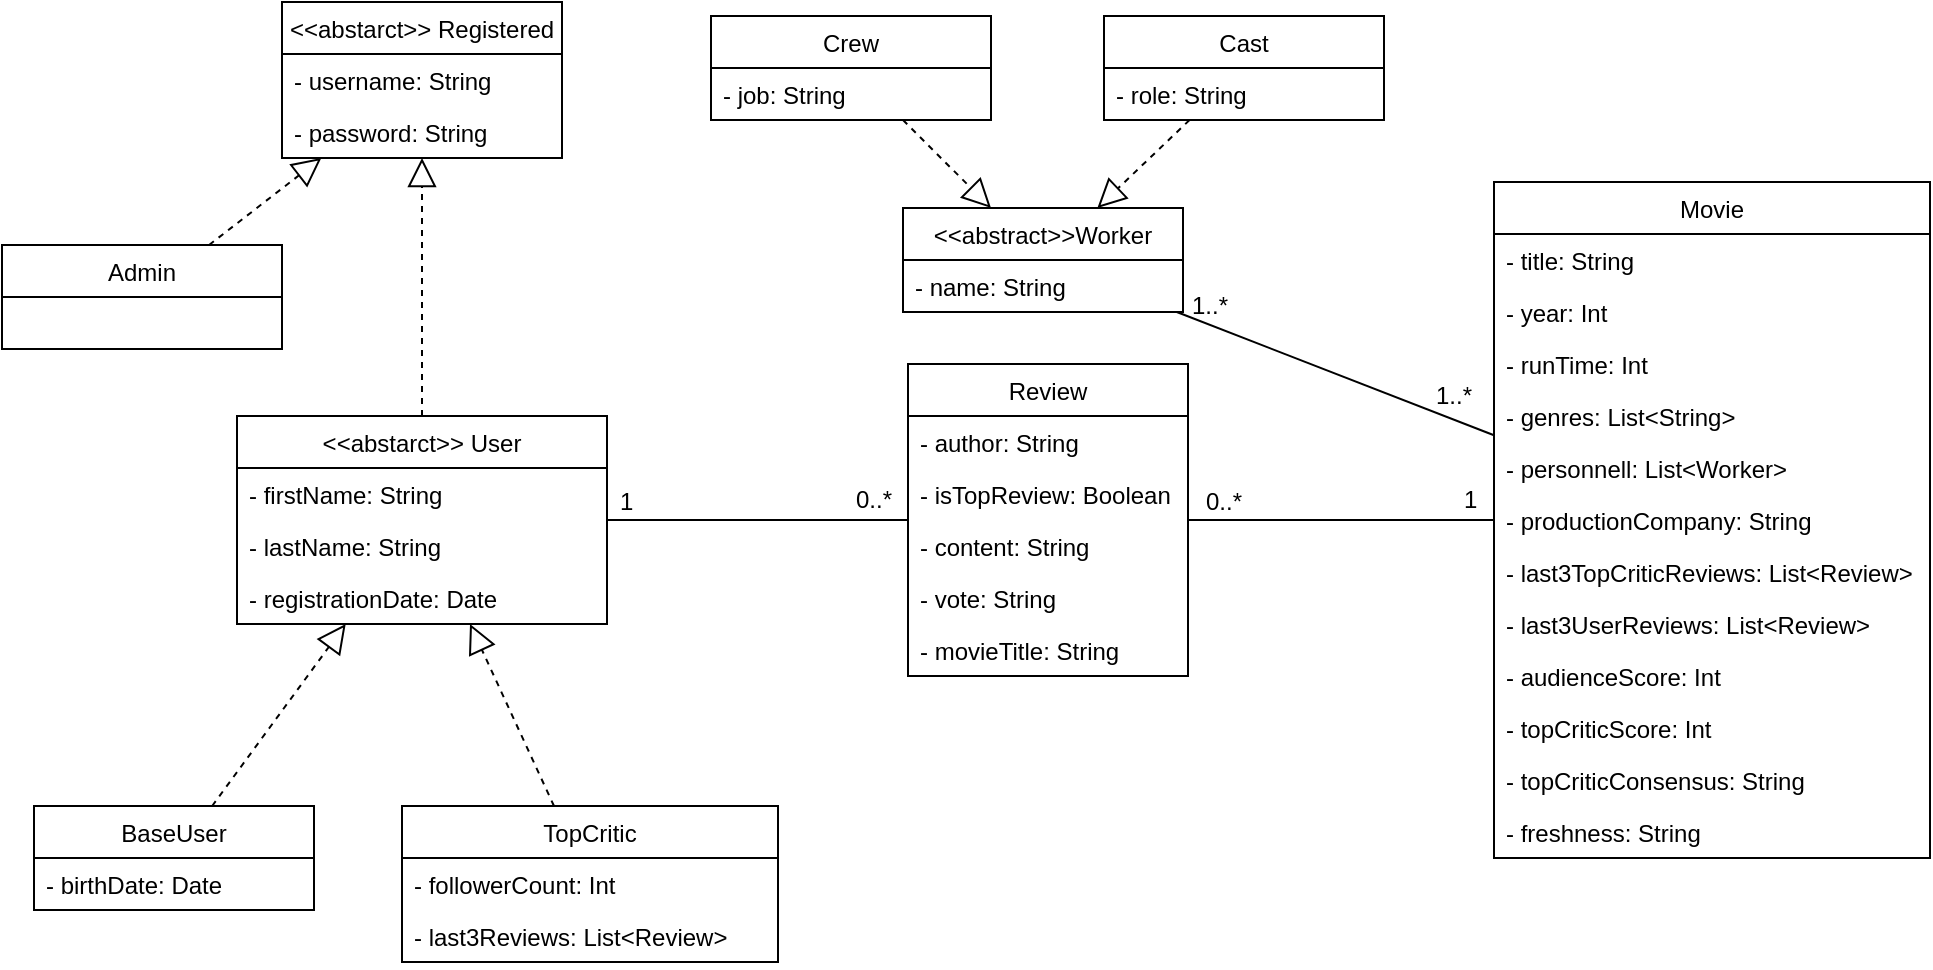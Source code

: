 <mxfile version="20.2.3" type="device"><diagram id="yHL_Qfg9oR6NgDnkEY8L" name="Pagina-1"><mxGraphModel dx="1221" dy="754" grid="0" gridSize="10" guides="1" tooltips="1" connect="1" arrows="1" fold="1" page="1" pageScale="1" pageWidth="1169" pageHeight="827" math="0" shadow="0"><root><mxCell id="0"/><mxCell id="1" parent="0"/><mxCell id="jIxoqmBoYQ7-ECyy3qYm-38" style="edgeStyle=none;rounded=0;orthogonalLoop=1;jettySize=auto;html=1;exitX=1;exitY=0.5;exitDx=0;exitDy=0;entryX=0;entryY=0.5;entryDx=0;entryDy=0;startArrow=none;startFill=0;endArrow=none;endFill=0;" parent="1" edge="1"><mxGeometry relative="1" as="geometry"><mxPoint x="760.0" y="835" as="sourcePoint"/></mxGeometry></mxCell><mxCell id="jIxoqmBoYQ7-ECyy3qYm-43" style="edgeStyle=none;rounded=0;orthogonalLoop=1;jettySize=auto;html=1;exitX=1;exitY=0.5;exitDx=0;exitDy=0;startArrow=none;startFill=0;endArrow=none;endFill=0;entryX=0;entryY=0.5;entryDx=0;entryDy=0;" parent="1" edge="1"><mxGeometry relative="1" as="geometry"><mxPoint x="625" y="965" as="targetPoint"/></mxGeometry></mxCell><mxCell id="P9W6DKQnQrp1OrO4kWXR-3" value="&lt;&lt;abstarct&gt;&gt; Registered" style="swimlane;fontStyle=0;childLayout=stackLayout;horizontal=1;startSize=26;fillColor=none;horizontalStack=0;resizeParent=1;resizeParentMax=0;resizeLast=0;collapsible=1;marginBottom=0;" parent="1" vertex="1"><mxGeometry x="194" y="340" width="140" height="78" as="geometry"/></mxCell><mxCell id="P9W6DKQnQrp1OrO4kWXR-4" value="- username: String" style="text;strokeColor=none;fillColor=none;align=left;verticalAlign=top;spacingLeft=4;spacingRight=4;overflow=hidden;rotatable=0;points=[[0,0.5],[1,0.5]];portConstraint=eastwest;" parent="P9W6DKQnQrp1OrO4kWXR-3" vertex="1"><mxGeometry y="26" width="140" height="26" as="geometry"/></mxCell><mxCell id="P9W6DKQnQrp1OrO4kWXR-5" value="- password: String" style="text;strokeColor=none;fillColor=none;align=left;verticalAlign=top;spacingLeft=4;spacingRight=4;overflow=hidden;rotatable=0;points=[[0,0.5],[1,0.5]];portConstraint=eastwest;" parent="P9W6DKQnQrp1OrO4kWXR-3" vertex="1"><mxGeometry y="52" width="140" height="26" as="geometry"/></mxCell><mxCell id="P9W6DKQnQrp1OrO4kWXR-7" value="Admin" style="swimlane;fontStyle=0;childLayout=stackLayout;horizontal=1;startSize=26;fillColor=none;horizontalStack=0;resizeParent=1;resizeParentMax=0;resizeLast=0;collapsible=1;marginBottom=0;" parent="1" vertex="1"><mxGeometry x="54" y="461.5" width="140" height="52" as="geometry"/></mxCell><mxCell id="P9W6DKQnQrp1OrO4kWXR-10" value="" style="endArrow=block;dashed=1;endFill=0;endSize=12;html=1;" parent="1" source="P9W6DKQnQrp1OrO4kWXR-7" target="P9W6DKQnQrp1OrO4kWXR-3" edge="1"><mxGeometry width="160" relative="1" as="geometry"><mxPoint x="291" y="392" as="sourcePoint"/><mxPoint x="451" y="392" as="targetPoint"/></mxGeometry></mxCell><mxCell id="P9W6DKQnQrp1OrO4kWXR-11" value="&lt;&lt;abstarct&gt;&gt; User" style="swimlane;fontStyle=0;childLayout=stackLayout;horizontal=1;startSize=26;fillColor=none;horizontalStack=0;resizeParent=1;resizeParentMax=0;resizeLast=0;collapsible=1;marginBottom=0;" parent="1" vertex="1"><mxGeometry x="171.5" y="547" width="185" height="104" as="geometry"/></mxCell><mxCell id="P9W6DKQnQrp1OrO4kWXR-13" value="- firstName: String" style="text;strokeColor=none;fillColor=none;align=left;verticalAlign=top;spacingLeft=4;spacingRight=4;overflow=hidden;rotatable=0;points=[[0,0.5],[1,0.5]];portConstraint=eastwest;" parent="P9W6DKQnQrp1OrO4kWXR-11" vertex="1"><mxGeometry y="26" width="185" height="26" as="geometry"/></mxCell><mxCell id="P9W6DKQnQrp1OrO4kWXR-28" value="- lastName: String" style="text;strokeColor=none;fillColor=none;align=left;verticalAlign=top;spacingLeft=4;spacingRight=4;overflow=hidden;rotatable=0;points=[[0,0.5],[1,0.5]];portConstraint=eastwest;" parent="P9W6DKQnQrp1OrO4kWXR-11" vertex="1"><mxGeometry y="52" width="185" height="26" as="geometry"/></mxCell><mxCell id="P9W6DKQnQrp1OrO4kWXR-30" value="- registrationDate: Date" style="text;strokeColor=none;fillColor=none;align=left;verticalAlign=top;spacingLeft=4;spacingRight=4;overflow=hidden;rotatable=0;points=[[0,0.5],[1,0.5]];portConstraint=eastwest;" parent="P9W6DKQnQrp1OrO4kWXR-11" vertex="1"><mxGeometry y="78" width="185" height="26" as="geometry"/></mxCell><mxCell id="P9W6DKQnQrp1OrO4kWXR-14" value="BaseUser" style="swimlane;fontStyle=0;childLayout=stackLayout;horizontal=1;startSize=26;fillColor=none;horizontalStack=0;resizeParent=1;resizeParentMax=0;resizeLast=0;collapsible=1;marginBottom=0;" parent="1" vertex="1"><mxGeometry x="70" y="742" width="140" height="52" as="geometry"/></mxCell><mxCell id="P9W6DKQnQrp1OrO4kWXR-15" value="- birthDate: Date" style="text;strokeColor=none;fillColor=none;align=left;verticalAlign=top;spacingLeft=4;spacingRight=4;overflow=hidden;rotatable=0;points=[[0,0.5],[1,0.5]];portConstraint=eastwest;" parent="P9W6DKQnQrp1OrO4kWXR-14" vertex="1"><mxGeometry y="26" width="140" height="26" as="geometry"/></mxCell><mxCell id="P9W6DKQnQrp1OrO4kWXR-16" value="TopCritic" style="swimlane;fontStyle=0;childLayout=stackLayout;horizontal=1;startSize=26;fillColor=none;horizontalStack=0;resizeParent=1;resizeParentMax=0;resizeLast=0;collapsible=1;marginBottom=0;" parent="1" vertex="1"><mxGeometry x="254" y="742" width="188" height="78" as="geometry"/></mxCell><mxCell id="P9W6DKQnQrp1OrO4kWXR-17" value="- followerCount: Int" style="text;strokeColor=none;fillColor=none;align=left;verticalAlign=top;spacingLeft=4;spacingRight=4;overflow=hidden;rotatable=0;points=[[0,0.5],[1,0.5]];portConstraint=eastwest;" parent="P9W6DKQnQrp1OrO4kWXR-16" vertex="1"><mxGeometry y="26" width="188" height="26" as="geometry"/></mxCell><mxCell id="P9W6DKQnQrp1OrO4kWXR-56" value="- last3Reviews: List&lt;Review&gt;" style="text;strokeColor=none;fillColor=none;align=left;verticalAlign=top;spacingLeft=4;spacingRight=4;overflow=hidden;rotatable=0;points=[[0,0.5],[1,0.5]];portConstraint=eastwest;" parent="P9W6DKQnQrp1OrO4kWXR-16" vertex="1"><mxGeometry y="52" width="188" height="26" as="geometry"/></mxCell><mxCell id="P9W6DKQnQrp1OrO4kWXR-18" value="" style="endArrow=block;dashed=1;endFill=0;endSize=12;html=1;" parent="1" source="P9W6DKQnQrp1OrO4kWXR-11" target="P9W6DKQnQrp1OrO4kWXR-3" edge="1"><mxGeometry width="160" relative="1" as="geometry"><mxPoint x="529.265" y="390.5" as="sourcePoint"/><mxPoint x="434.103" y="310" as="targetPoint"/></mxGeometry></mxCell><mxCell id="P9W6DKQnQrp1OrO4kWXR-19" value="" style="endArrow=block;dashed=1;endFill=0;endSize=12;html=1;" parent="1" source="P9W6DKQnQrp1OrO4kWXR-14" target="P9W6DKQnQrp1OrO4kWXR-11" edge="1"><mxGeometry width="160" relative="1" as="geometry"><mxPoint x="278.98" y="557.0" as="sourcePoint"/><mxPoint x="340.28" y="499" as="targetPoint"/></mxGeometry></mxCell><mxCell id="P9W6DKQnQrp1OrO4kWXR-20" value="" style="endArrow=block;dashed=1;endFill=0;endSize=12;html=1;" parent="1" source="P9W6DKQnQrp1OrO4kWXR-16" target="P9W6DKQnQrp1OrO4kWXR-11" edge="1"><mxGeometry width="160" relative="1" as="geometry"><mxPoint x="233.801" y="690" as="sourcePoint"/><mxPoint x="247.199" y="609" as="targetPoint"/></mxGeometry></mxCell><mxCell id="P9W6DKQnQrp1OrO4kWXR-23" value="Movie" style="swimlane;fontStyle=0;childLayout=stackLayout;horizontal=1;startSize=26;fillColor=none;horizontalStack=0;resizeParent=1;resizeParentMax=0;resizeLast=0;collapsible=1;marginBottom=0;" parent="1" vertex="1"><mxGeometry x="800" y="430" width="218" height="338" as="geometry"/></mxCell><mxCell id="P9W6DKQnQrp1OrO4kWXR-33" value="- title: String" style="text;strokeColor=none;fillColor=none;align=left;verticalAlign=top;spacingLeft=4;spacingRight=4;overflow=hidden;rotatable=0;points=[[0,0.5],[1,0.5]];portConstraint=eastwest;" parent="P9W6DKQnQrp1OrO4kWXR-23" vertex="1"><mxGeometry y="26" width="218" height="26" as="geometry"/></mxCell><mxCell id="P9W6DKQnQrp1OrO4kWXR-36" value="- year: Int" style="text;strokeColor=none;fillColor=none;align=left;verticalAlign=top;spacingLeft=4;spacingRight=4;overflow=hidden;rotatable=0;points=[[0,0.5],[1,0.5]];portConstraint=eastwest;" parent="P9W6DKQnQrp1OrO4kWXR-23" vertex="1"><mxGeometry y="52" width="218" height="26" as="geometry"/></mxCell><mxCell id="P9W6DKQnQrp1OrO4kWXR-37" value="- runTime: Int" style="text;strokeColor=none;fillColor=none;align=left;verticalAlign=top;spacingLeft=4;spacingRight=4;overflow=hidden;rotatable=0;points=[[0,0.5],[1,0.5]];portConstraint=eastwest;" parent="P9W6DKQnQrp1OrO4kWXR-23" vertex="1"><mxGeometry y="78" width="218" height="26" as="geometry"/></mxCell><mxCell id="P9W6DKQnQrp1OrO4kWXR-38" value="- genres: List&lt;String&gt;" style="text;strokeColor=none;fillColor=none;align=left;verticalAlign=top;spacingLeft=4;spacingRight=4;overflow=hidden;rotatable=0;points=[[0,0.5],[1,0.5]];portConstraint=eastwest;" parent="P9W6DKQnQrp1OrO4kWXR-23" vertex="1"><mxGeometry y="104" width="218" height="26" as="geometry"/></mxCell><mxCell id="P9W6DKQnQrp1OrO4kWXR-49" value="- personnell: List&lt;Worker&gt;" style="text;strokeColor=none;fillColor=none;align=left;verticalAlign=top;spacingLeft=4;spacingRight=4;overflow=hidden;rotatable=0;points=[[0,0.5],[1,0.5]];portConstraint=eastwest;" parent="P9W6DKQnQrp1OrO4kWXR-23" vertex="1"><mxGeometry y="130" width="218" height="26" as="geometry"/></mxCell><mxCell id="P9W6DKQnQrp1OrO4kWXR-50" value="- productionCompany: String" style="text;strokeColor=none;fillColor=none;align=left;verticalAlign=top;spacingLeft=4;spacingRight=4;overflow=hidden;rotatable=0;points=[[0,0.5],[1,0.5]];portConstraint=eastwest;" parent="P9W6DKQnQrp1OrO4kWXR-23" vertex="1"><mxGeometry y="156" width="218" height="26" as="geometry"/></mxCell><mxCell id="P9W6DKQnQrp1OrO4kWXR-52" value="- last3TopCriticReviews: List&lt;Review&gt;" style="text;strokeColor=none;fillColor=none;align=left;verticalAlign=top;spacingLeft=4;spacingRight=4;overflow=hidden;rotatable=0;points=[[0,0.5],[1,0.5]];portConstraint=eastwest;" parent="P9W6DKQnQrp1OrO4kWXR-23" vertex="1"><mxGeometry y="182" width="218" height="26" as="geometry"/></mxCell><mxCell id="P9W6DKQnQrp1OrO4kWXR-53" value="- last3UserReviews: List&lt;Review&gt;" style="text;strokeColor=none;fillColor=none;align=left;verticalAlign=top;spacingLeft=4;spacingRight=4;overflow=hidden;rotatable=0;points=[[0,0.5],[1,0.5]];portConstraint=eastwest;" parent="P9W6DKQnQrp1OrO4kWXR-23" vertex="1"><mxGeometry y="208" width="218" height="26" as="geometry"/></mxCell><mxCell id="P9W6DKQnQrp1OrO4kWXR-57" value="- audienceScore: Int" style="text;strokeColor=none;fillColor=none;align=left;verticalAlign=top;spacingLeft=4;spacingRight=4;overflow=hidden;rotatable=0;points=[[0,0.5],[1,0.5]];portConstraint=eastwest;" parent="P9W6DKQnQrp1OrO4kWXR-23" vertex="1"><mxGeometry y="234" width="218" height="26" as="geometry"/></mxCell><mxCell id="P9W6DKQnQrp1OrO4kWXR-58" value="- topCriticScore: Int" style="text;strokeColor=none;fillColor=none;align=left;verticalAlign=top;spacingLeft=4;spacingRight=4;overflow=hidden;rotatable=0;points=[[0,0.5],[1,0.5]];portConstraint=eastwest;" parent="P9W6DKQnQrp1OrO4kWXR-23" vertex="1"><mxGeometry y="260" width="218" height="26" as="geometry"/></mxCell><mxCell id="P9W6DKQnQrp1OrO4kWXR-59" value="- topCriticConsensus: String" style="text;strokeColor=none;fillColor=none;align=left;verticalAlign=top;spacingLeft=4;spacingRight=4;overflow=hidden;rotatable=0;points=[[0,0.5],[1,0.5]];portConstraint=eastwest;" parent="P9W6DKQnQrp1OrO4kWXR-23" vertex="1"><mxGeometry y="286" width="218" height="26" as="geometry"/></mxCell><mxCell id="P9W6DKQnQrp1OrO4kWXR-60" value="- freshness: String" style="text;strokeColor=none;fillColor=none;align=left;verticalAlign=top;spacingLeft=4;spacingRight=4;overflow=hidden;rotatable=0;points=[[0,0.5],[1,0.5]];portConstraint=eastwest;" parent="P9W6DKQnQrp1OrO4kWXR-23" vertex="1"><mxGeometry y="312" width="218" height="26" as="geometry"/></mxCell><mxCell id="P9W6DKQnQrp1OrO4kWXR-25" value="Review" style="swimlane;fontStyle=0;childLayout=stackLayout;horizontal=1;startSize=26;fillColor=none;horizontalStack=0;resizeParent=1;resizeParentMax=0;resizeLast=0;collapsible=1;marginBottom=0;" parent="1" vertex="1"><mxGeometry x="507" y="521" width="140" height="156" as="geometry"/></mxCell><mxCell id="P9W6DKQnQrp1OrO4kWXR-64" value="- author: String" style="text;strokeColor=none;fillColor=none;align=left;verticalAlign=top;spacingLeft=4;spacingRight=4;overflow=hidden;rotatable=0;points=[[0,0.5],[1,0.5]];portConstraint=eastwest;" parent="P9W6DKQnQrp1OrO4kWXR-25" vertex="1"><mxGeometry y="26" width="140" height="26" as="geometry"/></mxCell><mxCell id="P9W6DKQnQrp1OrO4kWXR-65" value="- isTopReview: Boolean" style="text;strokeColor=none;fillColor=none;align=left;verticalAlign=top;spacingLeft=4;spacingRight=4;overflow=hidden;rotatable=0;points=[[0,0.5],[1,0.5]];portConstraint=eastwest;" parent="P9W6DKQnQrp1OrO4kWXR-25" vertex="1"><mxGeometry y="52" width="140" height="26" as="geometry"/></mxCell><mxCell id="P9W6DKQnQrp1OrO4kWXR-66" value="- content: String" style="text;strokeColor=none;fillColor=none;align=left;verticalAlign=top;spacingLeft=4;spacingRight=4;overflow=hidden;rotatable=0;points=[[0,0.5],[1,0.5]];portConstraint=eastwest;" parent="P9W6DKQnQrp1OrO4kWXR-25" vertex="1"><mxGeometry y="78" width="140" height="26" as="geometry"/></mxCell><mxCell id="P9W6DKQnQrp1OrO4kWXR-67" value="- vote: String" style="text;strokeColor=none;fillColor=none;align=left;verticalAlign=top;spacingLeft=4;spacingRight=4;overflow=hidden;rotatable=0;points=[[0,0.5],[1,0.5]];portConstraint=eastwest;" parent="P9W6DKQnQrp1OrO4kWXR-25" vertex="1"><mxGeometry y="104" width="140" height="26" as="geometry"/></mxCell><mxCell id="hIL6_6IIKMTkNvDbICoT-3" value="- movieTitle: String" style="text;strokeColor=none;fillColor=none;align=left;verticalAlign=top;spacingLeft=4;spacingRight=4;overflow=hidden;rotatable=0;points=[[0,0.5],[1,0.5]];portConstraint=eastwest;" vertex="1" parent="P9W6DKQnQrp1OrO4kWXR-25"><mxGeometry y="130" width="140" height="26" as="geometry"/></mxCell><mxCell id="P9W6DKQnQrp1OrO4kWXR-40" value="&lt;&lt;abstract&gt;&gt;Worker" style="swimlane;fontStyle=0;childLayout=stackLayout;horizontal=1;startSize=26;fillColor=none;horizontalStack=0;resizeParent=1;resizeParentMax=0;resizeLast=0;collapsible=1;marginBottom=0;" parent="1" vertex="1"><mxGeometry x="504.5" y="443" width="140" height="52" as="geometry"/></mxCell><mxCell id="P9W6DKQnQrp1OrO4kWXR-41" value="- name: String" style="text;strokeColor=none;fillColor=none;align=left;verticalAlign=top;spacingLeft=4;spacingRight=4;overflow=hidden;rotatable=0;points=[[0,0.5],[1,0.5]];portConstraint=eastwest;" parent="P9W6DKQnQrp1OrO4kWXR-40" vertex="1"><mxGeometry y="26" width="140" height="26" as="geometry"/></mxCell><mxCell id="P9W6DKQnQrp1OrO4kWXR-43" value="Crew" style="swimlane;fontStyle=0;childLayout=stackLayout;horizontal=1;startSize=26;fillColor=none;horizontalStack=0;resizeParent=1;resizeParentMax=0;resizeLast=0;collapsible=1;marginBottom=0;" parent="1" vertex="1"><mxGeometry x="408.5" y="347" width="140" height="52" as="geometry"/></mxCell><mxCell id="P9W6DKQnQrp1OrO4kWXR-44" value="- job: String" style="text;strokeColor=none;fillColor=none;align=left;verticalAlign=top;spacingLeft=4;spacingRight=4;overflow=hidden;rotatable=0;points=[[0,0.5],[1,0.5]];portConstraint=eastwest;" parent="P9W6DKQnQrp1OrO4kWXR-43" vertex="1"><mxGeometry y="26" width="140" height="26" as="geometry"/></mxCell><mxCell id="P9W6DKQnQrp1OrO4kWXR-45" value="Cast" style="swimlane;fontStyle=0;childLayout=stackLayout;horizontal=1;startSize=26;fillColor=none;horizontalStack=0;resizeParent=1;resizeParentMax=0;resizeLast=0;collapsible=1;marginBottom=0;" parent="1" vertex="1"><mxGeometry x="605" y="347" width="140" height="52" as="geometry"/></mxCell><mxCell id="P9W6DKQnQrp1OrO4kWXR-46" value="- role: String" style="text;strokeColor=none;fillColor=none;align=left;verticalAlign=top;spacingLeft=4;spacingRight=4;overflow=hidden;rotatable=0;points=[[0,0.5],[1,0.5]];portConstraint=eastwest;" parent="P9W6DKQnQrp1OrO4kWXR-45" vertex="1"><mxGeometry y="26" width="140" height="26" as="geometry"/></mxCell><mxCell id="P9W6DKQnQrp1OrO4kWXR-47" value="" style="endArrow=block;dashed=1;endFill=0;endSize=12;html=1;" parent="1" source="P9W6DKQnQrp1OrO4kWXR-45" target="P9W6DKQnQrp1OrO4kWXR-40" edge="1"><mxGeometry width="160" relative="1" as="geometry"><mxPoint x="721.5" y="559" as="sourcePoint"/><mxPoint x="-18.392" y="497.0" as="targetPoint"/></mxGeometry></mxCell><mxCell id="P9W6DKQnQrp1OrO4kWXR-48" value="" style="endArrow=block;dashed=1;endFill=0;endSize=12;html=1;" parent="1" source="P9W6DKQnQrp1OrO4kWXR-43" target="P9W6DKQnQrp1OrO4kWXR-40" edge="1"><mxGeometry width="160" relative="1" as="geometry"><mxPoint x="685.152" y="552" as="sourcePoint"/><mxPoint x="620.348" y="505" as="targetPoint"/></mxGeometry></mxCell><mxCell id="P9W6DKQnQrp1OrO4kWXR-61" value="" style="endArrow=none;endFill=0;endSize=12;html=1;" parent="1" source="P9W6DKQnQrp1OrO4kWXR-23" target="P9W6DKQnQrp1OrO4kWXR-25" edge="1"><mxGeometry width="160" relative="1" as="geometry"><mxPoint x="1024.5" y="440.482" as="sourcePoint"/><mxPoint x="1144.5" y="412.388" as="targetPoint"/></mxGeometry></mxCell><mxCell id="P9W6DKQnQrp1OrO4kWXR-68" style="rounded=0;orthogonalLoop=1;jettySize=auto;html=1;endArrow=none;endFill=0;" parent="1" source="P9W6DKQnQrp1OrO4kWXR-23" target="P9W6DKQnQrp1OrO4kWXR-40" edge="1"><mxGeometry relative="1" as="geometry"/></mxCell><mxCell id="P9W6DKQnQrp1OrO4kWXR-69" value="1..*" style="text;html=1;resizable=0;points=[];autosize=1;align=left;verticalAlign=top;spacingTop=-4;" parent="1" vertex="1"><mxGeometry x="768.5" y="527" width="28" height="14" as="geometry"/></mxCell><mxCell id="P9W6DKQnQrp1OrO4kWXR-70" value="1..*" style="text;html=1;resizable=0;points=[];autosize=1;align=left;verticalAlign=top;spacingTop=-4;" parent="1" vertex="1"><mxGeometry x="647" y="482" width="28" height="14" as="geometry"/></mxCell><mxCell id="P9W6DKQnQrp1OrO4kWXR-71" value="1" style="text;html=1;resizable=0;points=[];autosize=1;align=left;verticalAlign=top;spacingTop=-4;" parent="1" vertex="1"><mxGeometry x="782.5" y="579" width="17" height="14" as="geometry"/></mxCell><mxCell id="P9W6DKQnQrp1OrO4kWXR-72" value="0..*" style="text;html=1;resizable=0;points=[];autosize=1;align=left;verticalAlign=top;spacingTop=-4;" parent="1" vertex="1"><mxGeometry x="653.5" y="580" width="28" height="14" as="geometry"/></mxCell><mxCell id="P9W6DKQnQrp1OrO4kWXR-73" value="" style="endArrow=none;endFill=0;endSize=12;html=1;" parent="1" source="P9W6DKQnQrp1OrO4kWXR-25" target="P9W6DKQnQrp1OrO4kWXR-11" edge="1"><mxGeometry width="160" relative="1" as="geometry"><mxPoint x="806.5" y="512.951" as="sourcePoint"/><mxPoint x="657" y="577.348" as="targetPoint"/></mxGeometry></mxCell><mxCell id="P9W6DKQnQrp1OrO4kWXR-74" value="0..*" style="text;html=1;resizable=0;points=[];autosize=1;align=left;verticalAlign=top;spacingTop=-4;" parent="1" vertex="1"><mxGeometry x="479" y="579" width="28" height="14" as="geometry"/></mxCell><mxCell id="P9W6DKQnQrp1OrO4kWXR-75" value="1" style="text;html=1;resizable=0;points=[];autosize=1;align=left;verticalAlign=top;spacingTop=-4;" parent="1" vertex="1"><mxGeometry x="361" y="580" width="17" height="14" as="geometry"/></mxCell></root></mxGraphModel></diagram></mxfile>
